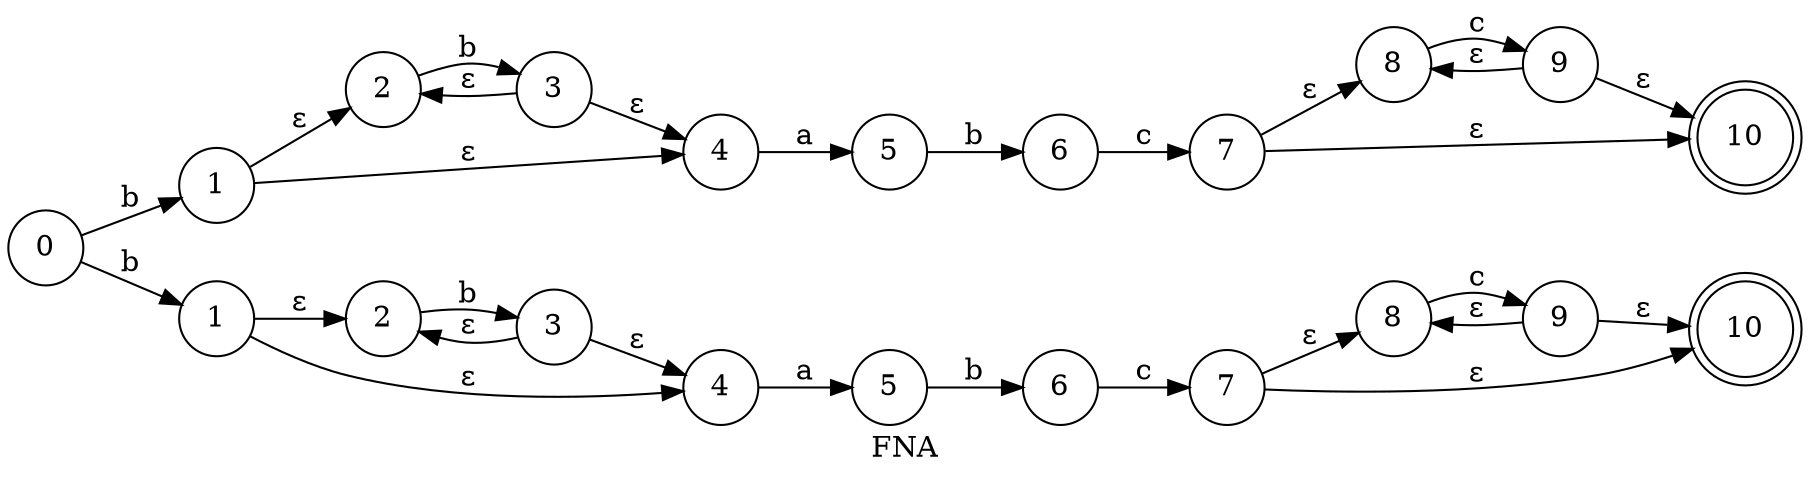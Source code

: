 // AFN
digraph {
	rankdir=LR
	label=FNA
	1616118350848 [label=0 shape=circle]
	1616122912192 [label=1 shape=circle]
	1616122912672 [label=2 shape=circle]
	1616122949696 [label=3 shape=circle]
	1616122949696 -> 1616122912672 [label="ε"]
	1616122949792 [label=4 shape=circle]
	1616122949888 [label=5 shape=circle]
	1616122949984 [label=6 shape=circle]
	1616122950080 [label=7 shape=circle]
	1616122950176 [label=8 shape=circle]
	1616122950272 [label=9 shape=circle]
	1616122950272 -> 1616122950176 [label="ε"]
	1616122950368 [label=10 shape=doublecircle]
	1616122950272 -> 1616122950368 [label="ε"]
	1616122950176 -> 1616122950272 [label=c]
	1616122950080 -> 1616122950176 [label="ε"]
	1616122950080 -> 1616122950368 [label="ε"]
	1616122949984 -> 1616122950080 [label=c]
	1616122949888 -> 1616122949984 [label=b]
	1616122949792 -> 1616122949888 [label=a]
	1616122949696 -> 1616122949792 [label="ε"]
	1616122912672 -> 1616122949696 [label=b]
	1616122912192 -> 1616122912672 [label="ε"]
	1616122912192 -> 1616122949792 [label="ε"]
	1616118350848 -> 1616122912192 [label=b]
	1616122911952 [label=1 shape=circle]
	1616123036096 [label=2 shape=circle]
	1616123036192 [label=3 shape=circle]
	1616123036192 -> 1616123036096 [label="ε"]
	1616123036288 [label=4 shape=circle]
	1616123036384 [label=5 shape=circle]
	1616123036480 [label=6 shape=circle]
	1616123036576 [label=7 shape=circle]
	1616123036672 [label=8 shape=circle]
	1616123036768 [label=9 shape=circle]
	1616123036768 -> 1616123036672 [label="ε"]
	1616123036864 [label=10 shape=doublecircle]
	1616123036768 -> 1616123036864 [label="ε"]
	1616123036672 -> 1616123036768 [label=c]
	1616123036576 -> 1616123036672 [label="ε"]
	1616123036576 -> 1616123036864 [label="ε"]
	1616123036480 -> 1616123036576 [label=c]
	1616123036384 -> 1616123036480 [label=b]
	1616123036288 -> 1616123036384 [label=a]
	1616123036192 -> 1616123036288 [label="ε"]
	1616123036096 -> 1616123036192 [label=b]
	1616122911952 -> 1616123036096 [label="ε"]
	1616122911952 -> 1616123036288 [label="ε"]
	1616118350848 -> 1616122911952 [label=b]
}

